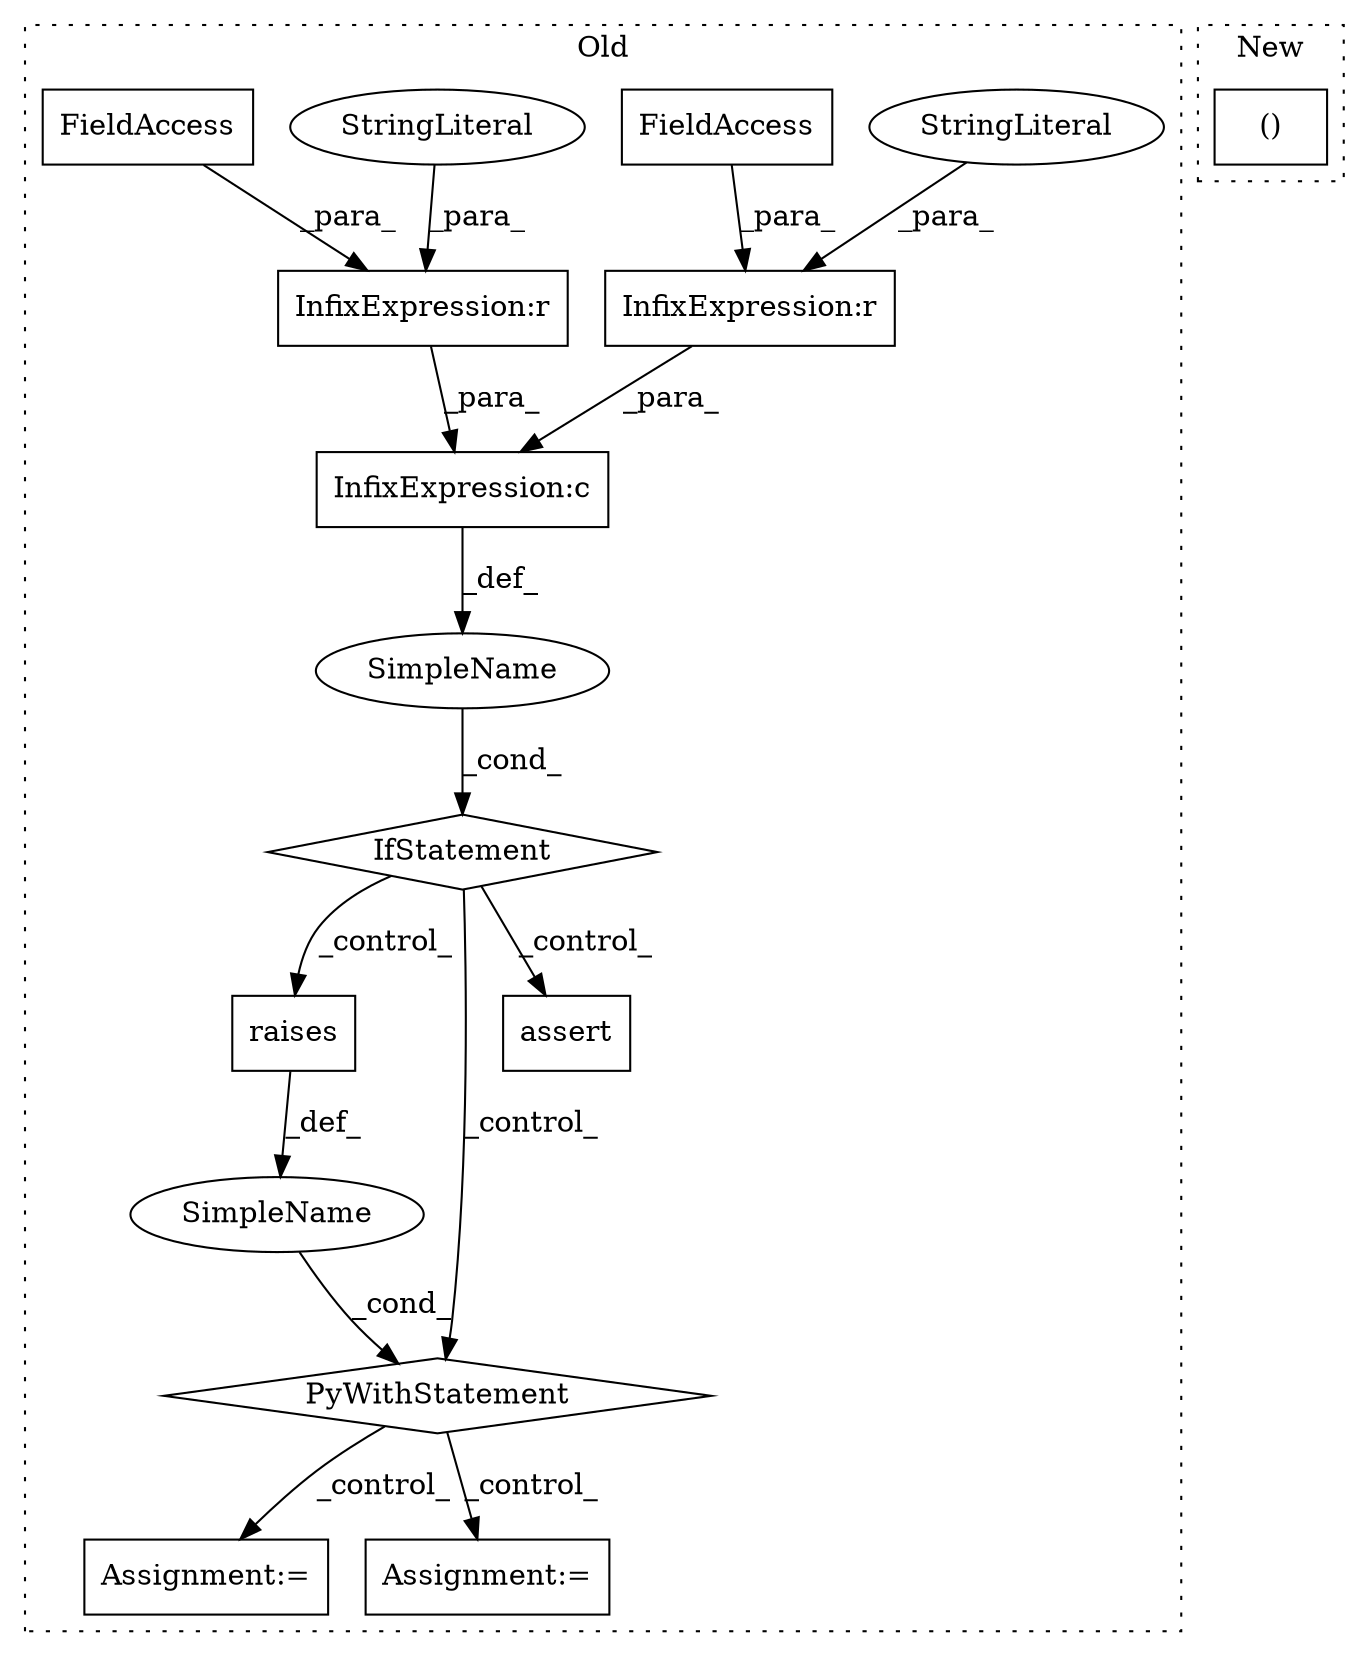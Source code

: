 digraph G {
subgraph cluster0 {
1 [label="raises" a="32" s="11351,11367" l="7,1" shape="box"];
3 [label="PyWithStatement" a="104" s="11334,11368" l="10,2" shape="diamond"];
4 [label="IfStatement" a="25" s="11267,11324" l="4,2" shape="diamond"];
5 [label="InfixExpression:c" a="27" s="11303" l="4" shape="box"];
6 [label="SimpleName" a="42" s="" l="" shape="ellipse"];
7 [label="InfixExpression:r" a="27" s="11284" l="4" shape="box"];
8 [label="StringLiteral" a="45" s="11288" l="14" shape="ellipse"];
9 [label="InfixExpression:r" a="27" s="11314" l="4" shape="box"];
10 [label="StringLiteral" a="45" s="11318" l="5" shape="ellipse"];
11 [label="assert" a="6" s="11428" l="7" shape="box"];
12 [label="FieldAccess" a="22" s="11308" l="6" shape="box"];
13 [label="FieldAccess" a="22" s="11272" l="12" shape="box"];
14 [label="SimpleName" a="42" s="" l="" shape="ellipse"];
15 [label="Assignment:=" a="7" s="11398" l="1" shape="box"];
16 [label="Assignment:=" a="7" s="11384" l="2" shape="box"];
label = "Old";
style="dotted";
}
subgraph cluster1 {
2 [label="()" a="106" s="11440" l="26" shape="box"];
label = "New";
style="dotted";
}
1 -> 14 [label="_def_"];
3 -> 16 [label="_control_"];
3 -> 15 [label="_control_"];
4 -> 1 [label="_control_"];
4 -> 11 [label="_control_"];
4 -> 3 [label="_control_"];
5 -> 6 [label="_def_"];
6 -> 4 [label="_cond_"];
7 -> 5 [label="_para_"];
8 -> 7 [label="_para_"];
9 -> 5 [label="_para_"];
10 -> 9 [label="_para_"];
12 -> 9 [label="_para_"];
13 -> 7 [label="_para_"];
14 -> 3 [label="_cond_"];
}